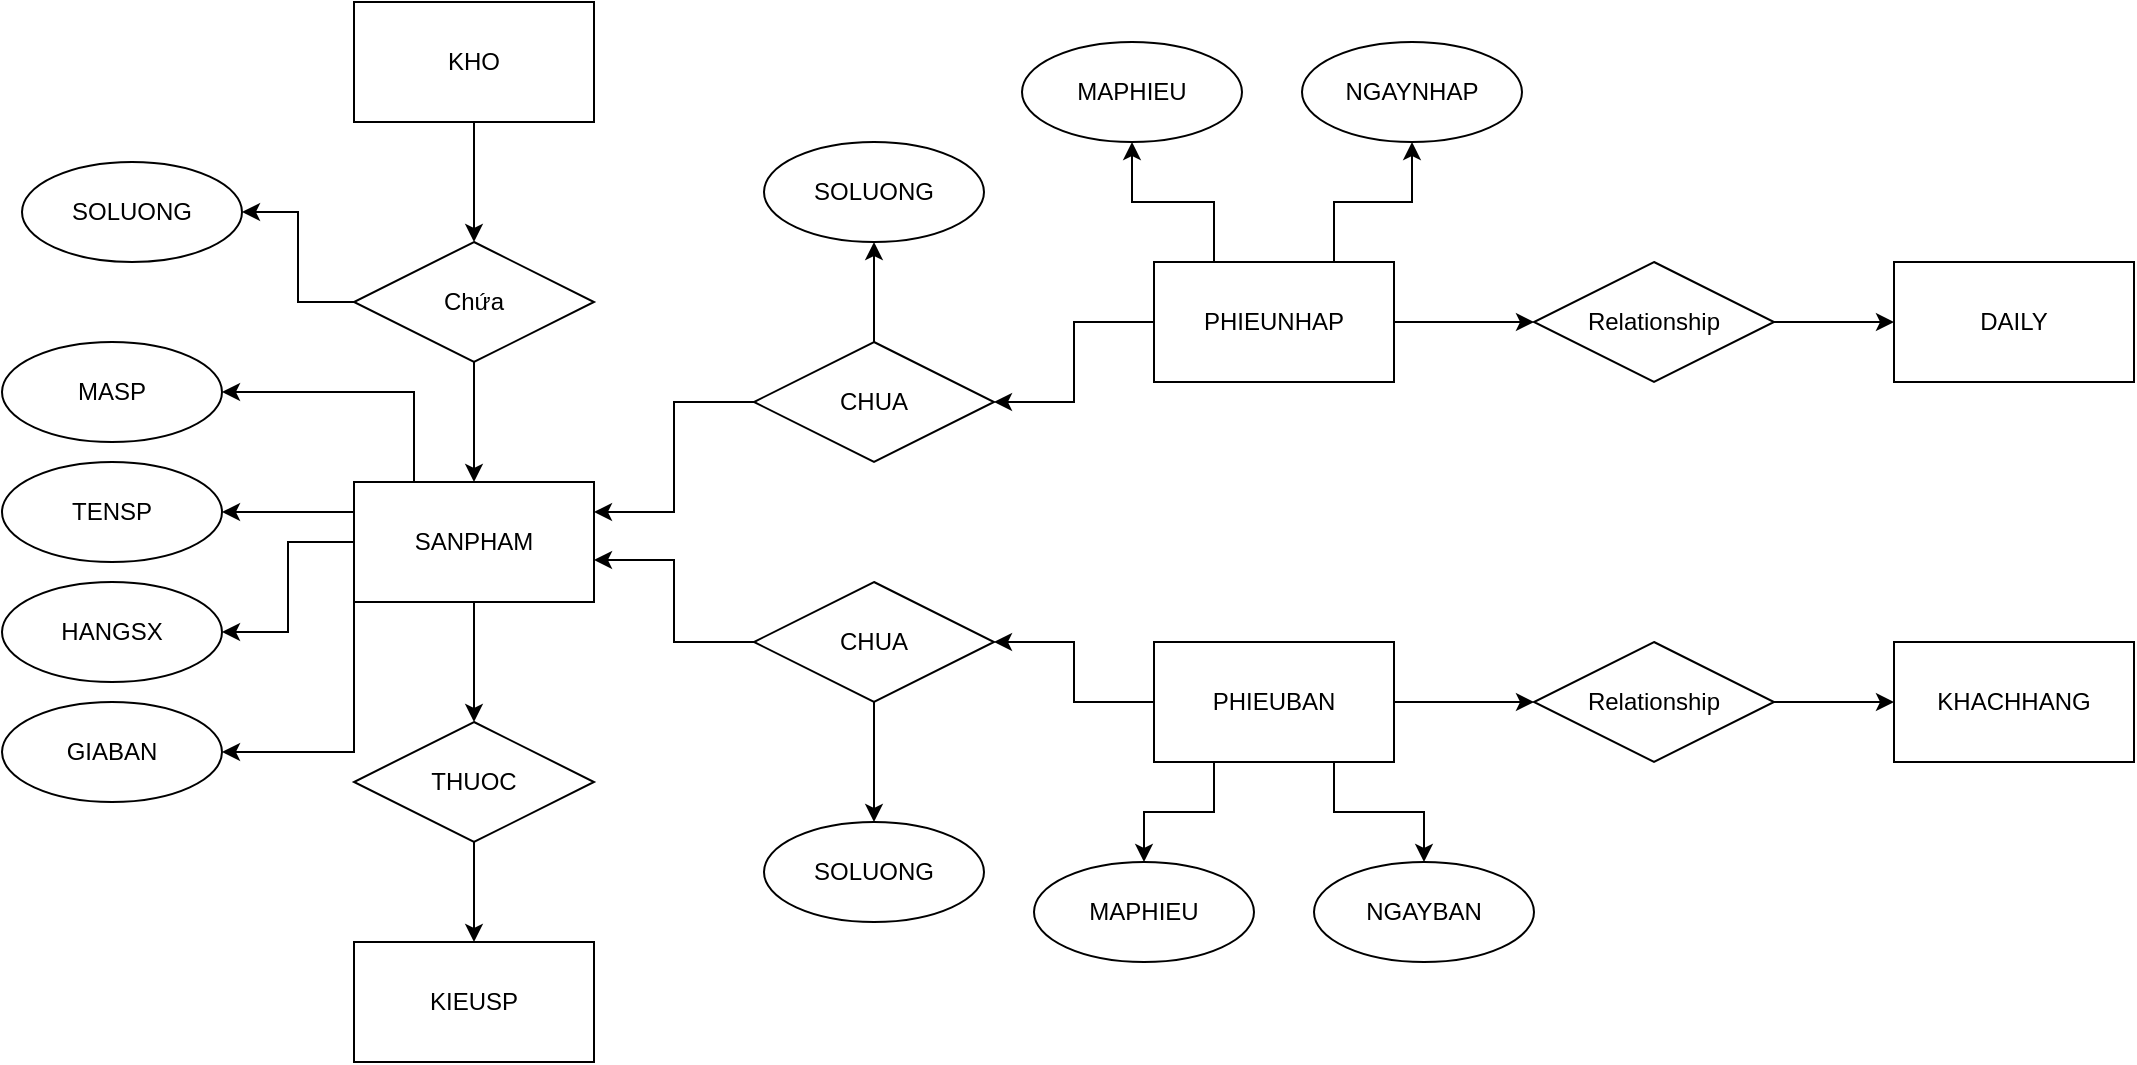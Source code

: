<mxfile version="20.8.20" type="github">
  <diagram name="Page-1" id="pzxp_7yDh-rzsTz8S-7Q">
    <mxGraphModel dx="1074" dy="613" grid="1" gridSize="10" guides="1" tooltips="1" connect="1" arrows="1" fold="1" page="1" pageScale="1" pageWidth="1700" pageHeight="1100" math="0" shadow="0">
      <root>
        <mxCell id="0" />
        <mxCell id="1" parent="0" />
        <mxCell id="TqRLrZdrlxEsfHvl0GsB-48" style="edgeStyle=orthogonalEdgeStyle;rounded=0;orthogonalLoop=1;jettySize=auto;html=1;exitX=0.5;exitY=1;exitDx=0;exitDy=0;entryX=0.5;entryY=0;entryDx=0;entryDy=0;" edge="1" parent="1" source="TqRLrZdrlxEsfHvl0GsB-31" target="TqRLrZdrlxEsfHvl0GsB-32">
          <mxGeometry relative="1" as="geometry" />
        </mxCell>
        <mxCell id="TqRLrZdrlxEsfHvl0GsB-31" value="KHO" style="rounded=0;whiteSpace=wrap;html=1;" vertex="1" parent="1">
          <mxGeometry x="206" y="40" width="120" height="60" as="geometry" />
        </mxCell>
        <mxCell id="TqRLrZdrlxEsfHvl0GsB-49" style="edgeStyle=orthogonalEdgeStyle;rounded=0;orthogonalLoop=1;jettySize=auto;html=1;exitX=0.5;exitY=1;exitDx=0;exitDy=0;entryX=0.5;entryY=0;entryDx=0;entryDy=0;" edge="1" parent="1" source="TqRLrZdrlxEsfHvl0GsB-32" target="TqRLrZdrlxEsfHvl0GsB-33">
          <mxGeometry relative="1" as="geometry" />
        </mxCell>
        <mxCell id="TqRLrZdrlxEsfHvl0GsB-71" style="edgeStyle=orthogonalEdgeStyle;rounded=0;orthogonalLoop=1;jettySize=auto;html=1;exitX=0;exitY=0.5;exitDx=0;exitDy=0;entryX=1;entryY=0.5;entryDx=0;entryDy=0;" edge="1" parent="1" source="TqRLrZdrlxEsfHvl0GsB-32" target="TqRLrZdrlxEsfHvl0GsB-58">
          <mxGeometry relative="1" as="geometry" />
        </mxCell>
        <mxCell id="TqRLrZdrlxEsfHvl0GsB-32" value="Chứa" style="rhombus;whiteSpace=wrap;html=1;" vertex="1" parent="1">
          <mxGeometry x="206" y="160" width="120" height="60" as="geometry" />
        </mxCell>
        <mxCell id="TqRLrZdrlxEsfHvl0GsB-50" style="edgeStyle=orthogonalEdgeStyle;rounded=0;orthogonalLoop=1;jettySize=auto;html=1;exitX=0.5;exitY=1;exitDx=0;exitDy=0;entryX=0.5;entryY=0;entryDx=0;entryDy=0;" edge="1" parent="1" source="TqRLrZdrlxEsfHvl0GsB-33" target="TqRLrZdrlxEsfHvl0GsB-34">
          <mxGeometry relative="1" as="geometry" />
        </mxCell>
        <mxCell id="TqRLrZdrlxEsfHvl0GsB-72" style="edgeStyle=orthogonalEdgeStyle;rounded=0;orthogonalLoop=1;jettySize=auto;html=1;exitX=0.25;exitY=0;exitDx=0;exitDy=0;entryX=1;entryY=0.5;entryDx=0;entryDy=0;" edge="1" parent="1" source="TqRLrZdrlxEsfHvl0GsB-33" target="TqRLrZdrlxEsfHvl0GsB-60">
          <mxGeometry relative="1" as="geometry" />
        </mxCell>
        <mxCell id="TqRLrZdrlxEsfHvl0GsB-73" style="edgeStyle=orthogonalEdgeStyle;rounded=0;orthogonalLoop=1;jettySize=auto;html=1;exitX=0;exitY=0.25;exitDx=0;exitDy=0;" edge="1" parent="1" source="TqRLrZdrlxEsfHvl0GsB-33" target="TqRLrZdrlxEsfHvl0GsB-61">
          <mxGeometry relative="1" as="geometry" />
        </mxCell>
        <mxCell id="TqRLrZdrlxEsfHvl0GsB-74" style="edgeStyle=orthogonalEdgeStyle;rounded=0;orthogonalLoop=1;jettySize=auto;html=1;exitX=0;exitY=0.5;exitDx=0;exitDy=0;entryX=1;entryY=0.5;entryDx=0;entryDy=0;" edge="1" parent="1" source="TqRLrZdrlxEsfHvl0GsB-33" target="TqRLrZdrlxEsfHvl0GsB-64">
          <mxGeometry relative="1" as="geometry" />
        </mxCell>
        <mxCell id="TqRLrZdrlxEsfHvl0GsB-75" style="edgeStyle=orthogonalEdgeStyle;rounded=0;orthogonalLoop=1;jettySize=auto;html=1;exitX=0;exitY=1;exitDx=0;exitDy=0;entryX=1;entryY=0.5;entryDx=0;entryDy=0;" edge="1" parent="1" source="TqRLrZdrlxEsfHvl0GsB-33" target="TqRLrZdrlxEsfHvl0GsB-67">
          <mxGeometry relative="1" as="geometry" />
        </mxCell>
        <mxCell id="TqRLrZdrlxEsfHvl0GsB-33" value="SANPHAM" style="rounded=0;whiteSpace=wrap;html=1;" vertex="1" parent="1">
          <mxGeometry x="206" y="280" width="120" height="60" as="geometry" />
        </mxCell>
        <mxCell id="TqRLrZdrlxEsfHvl0GsB-51" style="edgeStyle=orthogonalEdgeStyle;rounded=0;orthogonalLoop=1;jettySize=auto;html=1;exitX=0.5;exitY=1;exitDx=0;exitDy=0;" edge="1" parent="1" source="TqRLrZdrlxEsfHvl0GsB-34" target="TqRLrZdrlxEsfHvl0GsB-35">
          <mxGeometry relative="1" as="geometry" />
        </mxCell>
        <mxCell id="TqRLrZdrlxEsfHvl0GsB-34" value="THUOC" style="rhombus;whiteSpace=wrap;html=1;" vertex="1" parent="1">
          <mxGeometry x="206" y="400" width="120" height="60" as="geometry" />
        </mxCell>
        <mxCell id="TqRLrZdrlxEsfHvl0GsB-35" value="KIEUSP" style="rounded=0;whiteSpace=wrap;html=1;" vertex="1" parent="1">
          <mxGeometry x="206" y="510" width="120" height="60" as="geometry" />
        </mxCell>
        <mxCell id="TqRLrZdrlxEsfHvl0GsB-45" style="edgeStyle=orthogonalEdgeStyle;rounded=0;orthogonalLoop=1;jettySize=auto;html=1;exitX=0;exitY=0.5;exitDx=0;exitDy=0;entryX=1;entryY=0.5;entryDx=0;entryDy=0;" edge="1" parent="1" source="TqRLrZdrlxEsfHvl0GsB-37" target="TqRLrZdrlxEsfHvl0GsB-39">
          <mxGeometry relative="1" as="geometry" />
        </mxCell>
        <mxCell id="TqRLrZdrlxEsfHvl0GsB-54" style="edgeStyle=orthogonalEdgeStyle;rounded=0;orthogonalLoop=1;jettySize=auto;html=1;exitX=1;exitY=0.5;exitDx=0;exitDy=0;entryX=0;entryY=0.5;entryDx=0;entryDy=0;" edge="1" parent="1" source="TqRLrZdrlxEsfHvl0GsB-37" target="TqRLrZdrlxEsfHvl0GsB-52">
          <mxGeometry relative="1" as="geometry" />
        </mxCell>
        <mxCell id="TqRLrZdrlxEsfHvl0GsB-80" style="edgeStyle=orthogonalEdgeStyle;rounded=0;orthogonalLoop=1;jettySize=auto;html=1;exitX=0.25;exitY=0;exitDx=0;exitDy=0;entryX=0.5;entryY=1;entryDx=0;entryDy=0;" edge="1" parent="1" source="TqRLrZdrlxEsfHvl0GsB-37" target="TqRLrZdrlxEsfHvl0GsB-79">
          <mxGeometry relative="1" as="geometry" />
        </mxCell>
        <mxCell id="TqRLrZdrlxEsfHvl0GsB-82" style="edgeStyle=orthogonalEdgeStyle;rounded=0;orthogonalLoop=1;jettySize=auto;html=1;exitX=0.75;exitY=0;exitDx=0;exitDy=0;entryX=0.5;entryY=1;entryDx=0;entryDy=0;" edge="1" parent="1" source="TqRLrZdrlxEsfHvl0GsB-37" target="TqRLrZdrlxEsfHvl0GsB-81">
          <mxGeometry relative="1" as="geometry" />
        </mxCell>
        <mxCell id="TqRLrZdrlxEsfHvl0GsB-37" value="PHIEUNHAP" style="rounded=0;whiteSpace=wrap;html=1;" vertex="1" parent="1">
          <mxGeometry x="606" y="170" width="120" height="60" as="geometry" />
        </mxCell>
        <mxCell id="TqRLrZdrlxEsfHvl0GsB-44" style="edgeStyle=orthogonalEdgeStyle;rounded=0;orthogonalLoop=1;jettySize=auto;html=1;exitX=0;exitY=0.5;exitDx=0;exitDy=0;" edge="1" parent="1" source="TqRLrZdrlxEsfHvl0GsB-38" target="TqRLrZdrlxEsfHvl0GsB-40">
          <mxGeometry relative="1" as="geometry" />
        </mxCell>
        <mxCell id="TqRLrZdrlxEsfHvl0GsB-56" style="edgeStyle=orthogonalEdgeStyle;rounded=0;orthogonalLoop=1;jettySize=auto;html=1;exitX=1;exitY=0.5;exitDx=0;exitDy=0;entryX=0;entryY=0.5;entryDx=0;entryDy=0;" edge="1" parent="1" source="TqRLrZdrlxEsfHvl0GsB-38" target="TqRLrZdrlxEsfHvl0GsB-53">
          <mxGeometry relative="1" as="geometry" />
        </mxCell>
        <mxCell id="TqRLrZdrlxEsfHvl0GsB-85" style="edgeStyle=orthogonalEdgeStyle;rounded=0;orthogonalLoop=1;jettySize=auto;html=1;exitX=0.25;exitY=1;exitDx=0;exitDy=0;" edge="1" parent="1" source="TqRLrZdrlxEsfHvl0GsB-38" target="TqRLrZdrlxEsfHvl0GsB-83">
          <mxGeometry relative="1" as="geometry" />
        </mxCell>
        <mxCell id="TqRLrZdrlxEsfHvl0GsB-86" style="edgeStyle=orthogonalEdgeStyle;rounded=0;orthogonalLoop=1;jettySize=auto;html=1;exitX=0.75;exitY=1;exitDx=0;exitDy=0;" edge="1" parent="1" source="TqRLrZdrlxEsfHvl0GsB-38" target="TqRLrZdrlxEsfHvl0GsB-84">
          <mxGeometry relative="1" as="geometry" />
        </mxCell>
        <mxCell id="TqRLrZdrlxEsfHvl0GsB-38" value="PHIEUBAN" style="rounded=0;whiteSpace=wrap;html=1;" vertex="1" parent="1">
          <mxGeometry x="606" y="360" width="120" height="60" as="geometry" />
        </mxCell>
        <mxCell id="TqRLrZdrlxEsfHvl0GsB-46" style="edgeStyle=orthogonalEdgeStyle;rounded=0;orthogonalLoop=1;jettySize=auto;html=1;exitX=0;exitY=0.5;exitDx=0;exitDy=0;entryX=1;entryY=0.25;entryDx=0;entryDy=0;" edge="1" parent="1" source="TqRLrZdrlxEsfHvl0GsB-39" target="TqRLrZdrlxEsfHvl0GsB-33">
          <mxGeometry relative="1" as="geometry" />
        </mxCell>
        <mxCell id="TqRLrZdrlxEsfHvl0GsB-76" style="edgeStyle=orthogonalEdgeStyle;rounded=0;orthogonalLoop=1;jettySize=auto;html=1;exitX=0.5;exitY=0;exitDx=0;exitDy=0;entryX=0.5;entryY=1;entryDx=0;entryDy=0;" edge="1" parent="1" source="TqRLrZdrlxEsfHvl0GsB-39" target="TqRLrZdrlxEsfHvl0GsB-69">
          <mxGeometry relative="1" as="geometry" />
        </mxCell>
        <mxCell id="TqRLrZdrlxEsfHvl0GsB-39" value="CHUA" style="rhombus;whiteSpace=wrap;html=1;" vertex="1" parent="1">
          <mxGeometry x="406" y="210" width="120" height="60" as="geometry" />
        </mxCell>
        <mxCell id="TqRLrZdrlxEsfHvl0GsB-47" style="edgeStyle=orthogonalEdgeStyle;rounded=0;orthogonalLoop=1;jettySize=auto;html=1;exitX=0;exitY=0.5;exitDx=0;exitDy=0;entryX=1;entryY=0.65;entryDx=0;entryDy=0;entryPerimeter=0;" edge="1" parent="1" source="TqRLrZdrlxEsfHvl0GsB-40" target="TqRLrZdrlxEsfHvl0GsB-33">
          <mxGeometry relative="1" as="geometry" />
        </mxCell>
        <mxCell id="TqRLrZdrlxEsfHvl0GsB-78" style="edgeStyle=orthogonalEdgeStyle;rounded=0;orthogonalLoop=1;jettySize=auto;html=1;exitX=0.5;exitY=1;exitDx=0;exitDy=0;entryX=0.5;entryY=0;entryDx=0;entryDy=0;" edge="1" parent="1" source="TqRLrZdrlxEsfHvl0GsB-40" target="TqRLrZdrlxEsfHvl0GsB-77">
          <mxGeometry relative="1" as="geometry" />
        </mxCell>
        <mxCell id="TqRLrZdrlxEsfHvl0GsB-40" value="CHUA" style="rhombus;whiteSpace=wrap;html=1;" vertex="1" parent="1">
          <mxGeometry x="406" y="330" width="120" height="60" as="geometry" />
        </mxCell>
        <mxCell id="TqRLrZdrlxEsfHvl0GsB-41" value="DAILY" style="rounded=0;whiteSpace=wrap;html=1;" vertex="1" parent="1">
          <mxGeometry x="976" y="170" width="120" height="60" as="geometry" />
        </mxCell>
        <mxCell id="TqRLrZdrlxEsfHvl0GsB-42" value="KHACHHANG" style="rounded=0;whiteSpace=wrap;html=1;" vertex="1" parent="1">
          <mxGeometry x="976" y="360" width="120" height="60" as="geometry" />
        </mxCell>
        <mxCell id="TqRLrZdrlxEsfHvl0GsB-55" style="edgeStyle=orthogonalEdgeStyle;rounded=0;orthogonalLoop=1;jettySize=auto;html=1;exitX=1;exitY=0.5;exitDx=0;exitDy=0;entryX=0;entryY=0.5;entryDx=0;entryDy=0;" edge="1" parent="1" source="TqRLrZdrlxEsfHvl0GsB-52" target="TqRLrZdrlxEsfHvl0GsB-41">
          <mxGeometry relative="1" as="geometry" />
        </mxCell>
        <mxCell id="TqRLrZdrlxEsfHvl0GsB-52" value="Relationship" style="rhombus;whiteSpace=wrap;html=1;" vertex="1" parent="1">
          <mxGeometry x="796" y="170" width="120" height="60" as="geometry" />
        </mxCell>
        <mxCell id="TqRLrZdrlxEsfHvl0GsB-57" style="edgeStyle=orthogonalEdgeStyle;rounded=0;orthogonalLoop=1;jettySize=auto;html=1;exitX=1;exitY=0.5;exitDx=0;exitDy=0;entryX=0;entryY=0.5;entryDx=0;entryDy=0;" edge="1" parent="1" source="TqRLrZdrlxEsfHvl0GsB-53" target="TqRLrZdrlxEsfHvl0GsB-42">
          <mxGeometry relative="1" as="geometry" />
        </mxCell>
        <mxCell id="TqRLrZdrlxEsfHvl0GsB-53" value="Relationship" style="rhombus;whiteSpace=wrap;html=1;" vertex="1" parent="1">
          <mxGeometry x="796" y="360" width="120" height="60" as="geometry" />
        </mxCell>
        <mxCell id="TqRLrZdrlxEsfHvl0GsB-58" value="SOLUONG" style="ellipse;whiteSpace=wrap;html=1;" vertex="1" parent="1">
          <mxGeometry x="40" y="120" width="110" height="50" as="geometry" />
        </mxCell>
        <mxCell id="TqRLrZdrlxEsfHvl0GsB-60" value="MASP" style="ellipse;whiteSpace=wrap;html=1;" vertex="1" parent="1">
          <mxGeometry x="30" y="210" width="110" height="50" as="geometry" />
        </mxCell>
        <mxCell id="TqRLrZdrlxEsfHvl0GsB-61" value="TENSP" style="ellipse;whiteSpace=wrap;html=1;" vertex="1" parent="1">
          <mxGeometry x="30" y="270" width="110" height="50" as="geometry" />
        </mxCell>
        <mxCell id="TqRLrZdrlxEsfHvl0GsB-64" value="HANGSX" style="ellipse;whiteSpace=wrap;html=1;" vertex="1" parent="1">
          <mxGeometry x="30" y="330" width="110" height="50" as="geometry" />
        </mxCell>
        <mxCell id="TqRLrZdrlxEsfHvl0GsB-67" value="GIABAN" style="ellipse;whiteSpace=wrap;html=1;" vertex="1" parent="1">
          <mxGeometry x="30" y="390" width="110" height="50" as="geometry" />
        </mxCell>
        <mxCell id="TqRLrZdrlxEsfHvl0GsB-69" value="SOLUONG" style="ellipse;whiteSpace=wrap;html=1;" vertex="1" parent="1">
          <mxGeometry x="411" y="110" width="110" height="50" as="geometry" />
        </mxCell>
        <mxCell id="TqRLrZdrlxEsfHvl0GsB-77" value="SOLUONG" style="ellipse;whiteSpace=wrap;html=1;" vertex="1" parent="1">
          <mxGeometry x="411" y="450" width="110" height="50" as="geometry" />
        </mxCell>
        <mxCell id="TqRLrZdrlxEsfHvl0GsB-79" value="MAPHIEU" style="ellipse;whiteSpace=wrap;html=1;" vertex="1" parent="1">
          <mxGeometry x="540" y="60" width="110" height="50" as="geometry" />
        </mxCell>
        <mxCell id="TqRLrZdrlxEsfHvl0GsB-81" value="NGAYNHAP" style="ellipse;whiteSpace=wrap;html=1;" vertex="1" parent="1">
          <mxGeometry x="680" y="60" width="110" height="50" as="geometry" />
        </mxCell>
        <mxCell id="TqRLrZdrlxEsfHvl0GsB-83" value="MAPHIEU" style="ellipse;whiteSpace=wrap;html=1;" vertex="1" parent="1">
          <mxGeometry x="546" y="470" width="110" height="50" as="geometry" />
        </mxCell>
        <mxCell id="TqRLrZdrlxEsfHvl0GsB-84" value="NGAYBAN" style="ellipse;whiteSpace=wrap;html=1;" vertex="1" parent="1">
          <mxGeometry x="686" y="470" width="110" height="50" as="geometry" />
        </mxCell>
      </root>
    </mxGraphModel>
  </diagram>
</mxfile>
